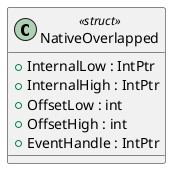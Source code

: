 @startuml
class NativeOverlapped <<struct>> {
    + InternalLow : IntPtr
    + InternalHigh : IntPtr
    + OffsetLow : int
    + OffsetHigh : int
    + EventHandle : IntPtr
}
@enduml
